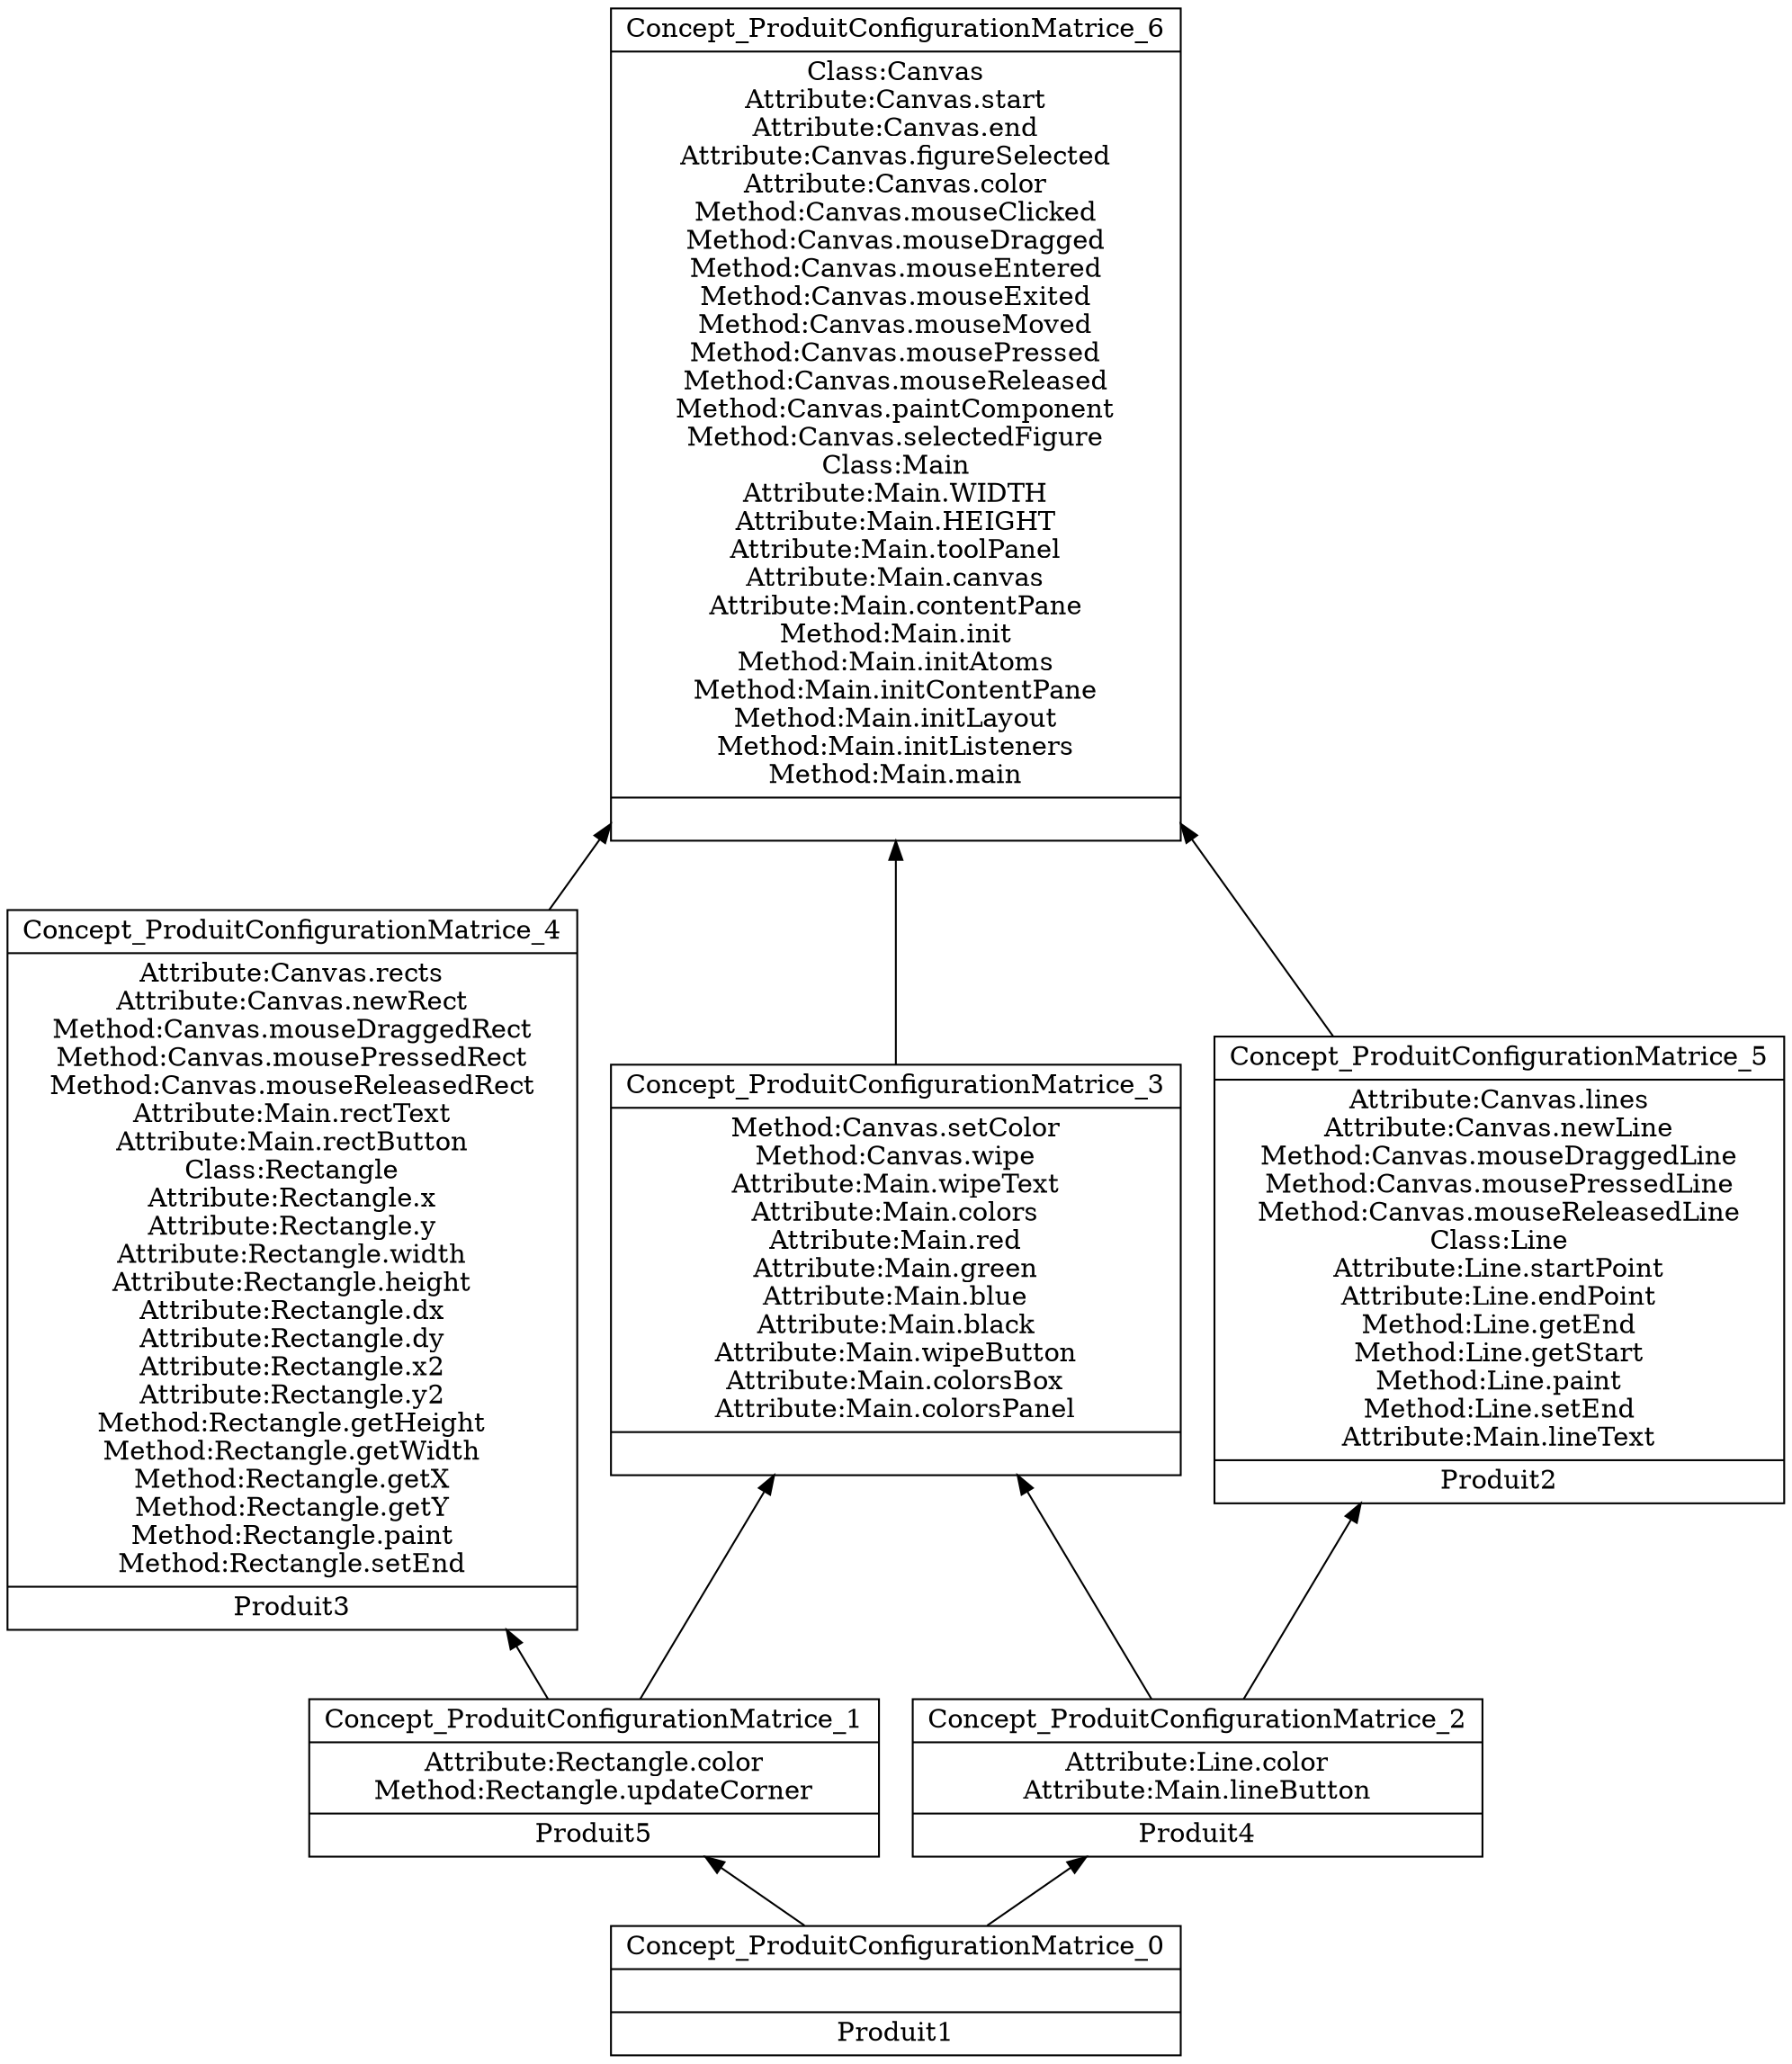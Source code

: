 digraph G { 
	rankdir=BT;
subgraph ProduitConfigurationMatrice { 
label="ProduitConfigurationMatrice";
1 [shape=record,label="{Concept_ProduitConfigurationMatrice_6|Class:Canvas\nAttribute:Canvas.start\nAttribute:Canvas.end\nAttribute:Canvas.figureSelected\nAttribute:Canvas.color\nMethod:Canvas.mouseClicked\nMethod:Canvas.mouseDragged\nMethod:Canvas.mouseEntered\nMethod:Canvas.mouseExited\nMethod:Canvas.mouseMoved\nMethod:Canvas.mousePressed\nMethod:Canvas.mouseReleased\nMethod:Canvas.paintComponent\nMethod:Canvas.selectedFigure\nClass:Main\nAttribute:Main.WIDTH\nAttribute:Main.HEIGHT\nAttribute:Main.toolPanel\nAttribute:Main.canvas\nAttribute:Main.contentPane\nMethod:Main.init\nMethod:Main.initAtoms\nMethod:Main.initContentPane\nMethod:Main.initLayout\nMethod:Main.initListeners\nMethod:Main.main\n|}"];
2 [shape=record,label="{Concept_ProduitConfigurationMatrice_5|Attribute:Canvas.lines\nAttribute:Canvas.newLine\nMethod:Canvas.mouseDraggedLine\nMethod:Canvas.mousePressedLine\nMethod:Canvas.mouseReleasedLine\nClass:Line\nAttribute:Line.startPoint\nAttribute:Line.endPoint\nMethod:Line.getEnd\nMethod:Line.getStart\nMethod:Line.paint\nMethod:Line.setEnd\nAttribute:Main.lineText\n|Produit2\n}"];
3 [shape=record,label="{Concept_ProduitConfigurationMatrice_0||Produit1\n}"];
4 [shape=record,label="{Concept_ProduitConfigurationMatrice_4|Attribute:Canvas.rects\nAttribute:Canvas.newRect\nMethod:Canvas.mouseDraggedRect\nMethod:Canvas.mousePressedRect\nMethod:Canvas.mouseReleasedRect\nAttribute:Main.rectText\nAttribute:Main.rectButton\nClass:Rectangle\nAttribute:Rectangle.x\nAttribute:Rectangle.y\nAttribute:Rectangle.width\nAttribute:Rectangle.height\nAttribute:Rectangle.dx\nAttribute:Rectangle.dy\nAttribute:Rectangle.x2\nAttribute:Rectangle.y2\nMethod:Rectangle.getHeight\nMethod:Rectangle.getWidth\nMethod:Rectangle.getX\nMethod:Rectangle.getY\nMethod:Rectangle.paint\nMethod:Rectangle.setEnd\n|Produit3\n}"];
5 [shape=record,label="{Concept_ProduitConfigurationMatrice_1|Attribute:Rectangle.color\nMethod:Rectangle.updateCorner\n|Produit5\n}"];
6 [shape=record,label="{Concept_ProduitConfigurationMatrice_2|Attribute:Line.color\nAttribute:Main.lineButton\n|Produit4\n}"];
7 [shape=record,label="{Concept_ProduitConfigurationMatrice_3|Method:Canvas.setColor\nMethod:Canvas.wipe\nAttribute:Main.wipeText\nAttribute:Main.colors\nAttribute:Main.red\nAttribute:Main.green\nAttribute:Main.blue\nAttribute:Main.black\nAttribute:Main.wipeButton\nAttribute:Main.colorsBox\nAttribute:Main.colorsPanel\n|}"];
	4 -> 1
	7 -> 1
	2 -> 1
	6 -> 2
	5 -> 4
	3 -> 5
	3 -> 6
	5 -> 7
	6 -> 7
}
}